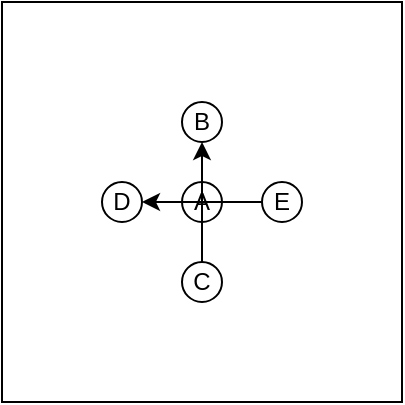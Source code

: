 <mxfile version="15.6.1" type="device"><diagram id="ayCr7SkrwKs3yoO882rn" name="Page-1"><mxGraphModel dx="813" dy="435" grid="1" gridSize="10" guides="1" tooltips="1" connect="1" arrows="1" fold="1" page="1" pageScale="1" pageWidth="827" pageHeight="1169" math="0" shadow="0"><root><mxCell id="0"/><mxCell id="1" parent="0"/><mxCell id="Y0whilzbobO1BNba6myG-6" value="" style="whiteSpace=wrap;html=1;aspect=fixed;" vertex="1" parent="1"><mxGeometry x="300" y="180" width="200" height="200" as="geometry"/></mxCell><mxCell id="Y0whilzbobO1BNba6myG-1" value="A" style="ellipse;whiteSpace=wrap;html=1;" vertex="1" parent="1"><mxGeometry x="390" y="270" width="20" height="20" as="geometry"/></mxCell><mxCell id="Y0whilzbobO1BNba6myG-2" value="B" style="ellipse;whiteSpace=wrap;html=1;" vertex="1" parent="1"><mxGeometry x="390" y="230" width="20" height="20" as="geometry"/></mxCell><mxCell id="Y0whilzbobO1BNba6myG-7" style="edgeStyle=orthogonalEdgeStyle;rounded=0;orthogonalLoop=1;jettySize=auto;html=1;exitX=0.5;exitY=0;exitDx=0;exitDy=0;entryX=0.5;entryY=1;entryDx=0;entryDy=0;" edge="1" parent="1" source="Y0whilzbobO1BNba6myG-3" target="Y0whilzbobO1BNba6myG-2"><mxGeometry relative="1" as="geometry"/></mxCell><mxCell id="Y0whilzbobO1BNba6myG-3" value="C" style="ellipse;whiteSpace=wrap;html=1;" vertex="1" parent="1"><mxGeometry x="390" y="310" width="20" height="20" as="geometry"/></mxCell><mxCell id="Y0whilzbobO1BNba6myG-8" style="edgeStyle=orthogonalEdgeStyle;rounded=0;orthogonalLoop=1;jettySize=auto;html=1;exitX=0;exitY=0.5;exitDx=0;exitDy=0;entryX=1;entryY=0.5;entryDx=0;entryDy=0;" edge="1" parent="1" source="Y0whilzbobO1BNba6myG-4" target="Y0whilzbobO1BNba6myG-5"><mxGeometry relative="1" as="geometry"/></mxCell><mxCell id="Y0whilzbobO1BNba6myG-4" value="E" style="ellipse;whiteSpace=wrap;html=1;" vertex="1" parent="1"><mxGeometry x="430" y="270" width="20" height="20" as="geometry"/></mxCell><mxCell id="Y0whilzbobO1BNba6myG-5" value="D" style="ellipse;whiteSpace=wrap;html=1;" vertex="1" parent="1"><mxGeometry x="350" y="270" width="20" height="20" as="geometry"/></mxCell></root></mxGraphModel></diagram></mxfile>